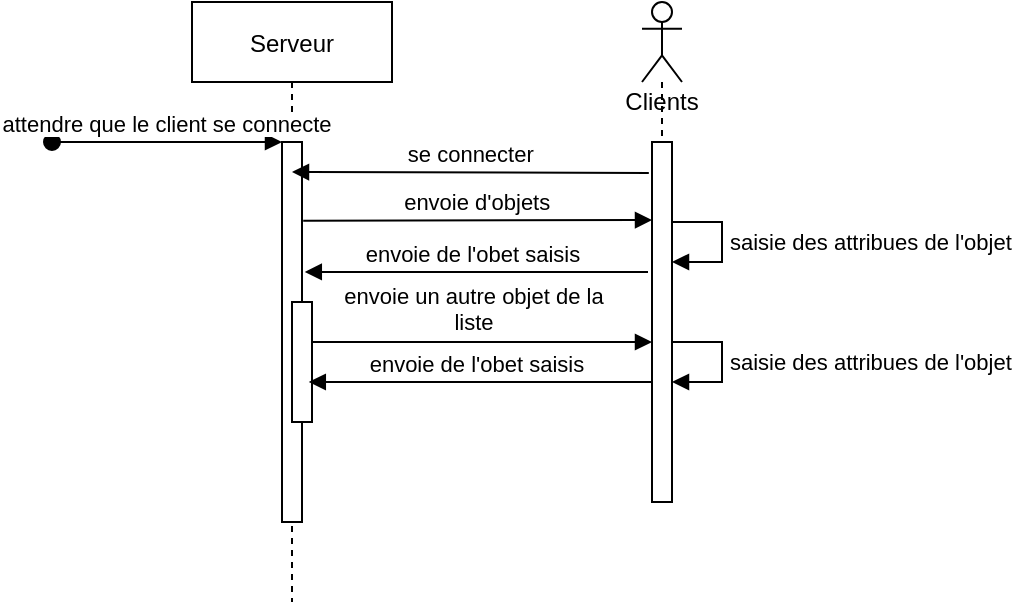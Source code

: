 <mxfile version="13.10.6" type="device"><diagram id="kgpKYQtTHZ0yAKxKKP6v" name="Page-1"><mxGraphModel dx="1038" dy="523" grid="1" gridSize="10" guides="1" tooltips="1" connect="1" arrows="1" fold="1" page="1" pageScale="1" pageWidth="850" pageHeight="1100" math="0" shadow="0"><root><mxCell id="0"/><mxCell id="1" parent="0"/><mxCell id="3nuBFxr9cyL0pnOWT2aG-1" value="Serveur" style="shape=umlLifeline;perimeter=lifelinePerimeter;container=1;collapsible=0;recursiveResize=0;rounded=0;shadow=0;strokeWidth=1;" parent="1" vertex="1"><mxGeometry x="120" y="80" width="100" height="300" as="geometry"/></mxCell><mxCell id="3nuBFxr9cyL0pnOWT2aG-2" value="" style="points=[];perimeter=orthogonalPerimeter;rounded=0;shadow=0;strokeWidth=1;" parent="3nuBFxr9cyL0pnOWT2aG-1" vertex="1"><mxGeometry x="45" y="70" width="10" height="190" as="geometry"/></mxCell><mxCell id="3nuBFxr9cyL0pnOWT2aG-3" value="attendre que le client se connecte" style="verticalAlign=bottom;startArrow=oval;endArrow=block;startSize=8;shadow=0;strokeWidth=1;" parent="3nuBFxr9cyL0pnOWT2aG-1" target="3nuBFxr9cyL0pnOWT2aG-2" edge="1"><mxGeometry relative="1" as="geometry"><mxPoint x="-70" y="70" as="sourcePoint"/></mxGeometry></mxCell><mxCell id="3nuBFxr9cyL0pnOWT2aG-9" value="se connecter" style="verticalAlign=bottom;endArrow=block;shadow=0;strokeWidth=1;exitX=-0.16;exitY=0.086;exitDx=0;exitDy=0;exitPerimeter=0;" parent="1" source="FYrqySnDZE2lcCVL2bK9-7" edge="1"><mxGeometry relative="1" as="geometry"><mxPoint x="345" y="200" as="sourcePoint"/><mxPoint x="170" y="165" as="targetPoint"/></mxGeometry></mxCell><mxCell id="FYrqySnDZE2lcCVL2bK9-6" value="Clients" style="shape=umlLifeline;participant=umlActor;perimeter=lifelinePerimeter;whiteSpace=wrap;html=1;container=1;collapsible=0;recursiveResize=0;verticalAlign=top;spacingTop=36;outlineConnect=0;" parent="1" vertex="1"><mxGeometry x="345" y="80" width="20" height="70" as="geometry"/></mxCell><mxCell id="FYrqySnDZE2lcCVL2bK9-7" value="" style="html=1;points=[];perimeter=orthogonalPerimeter;" parent="1" vertex="1"><mxGeometry x="350" y="150" width="10" height="180" as="geometry"/></mxCell><mxCell id="FYrqySnDZE2lcCVL2bK9-11" value="envoie d'objets" style="verticalAlign=bottom;endArrow=block;shadow=0;strokeWidth=1;exitX=1.06;exitY=0.207;exitDx=0;exitDy=0;exitPerimeter=0;" parent="1" source="3nuBFxr9cyL0pnOWT2aG-2" edge="1"><mxGeometry relative="1" as="geometry"><mxPoint x="174.2" y="239.5" as="sourcePoint"/><mxPoint x="350" y="189" as="targetPoint"/></mxGeometry></mxCell><mxCell id="FYrqySnDZE2lcCVL2bK9-13" value="envoie de l'obet saisis " style="verticalAlign=bottom;endArrow=block;shadow=0;strokeWidth=1;entryX=1.14;entryY=0.342;entryDx=0;entryDy=0;entryPerimeter=0;" parent="1" target="3nuBFxr9cyL0pnOWT2aG-2" edge="1"><mxGeometry relative="1" as="geometry"><mxPoint x="348" y="215" as="sourcePoint"/><mxPoint x="180" y="241" as="targetPoint"/></mxGeometry></mxCell><mxCell id="FYrqySnDZE2lcCVL2bK9-14" value="" style="html=1;points=[];perimeter=orthogonalPerimeter;" parent="1" vertex="1"><mxGeometry x="170" y="230" width="10" height="60" as="geometry"/></mxCell><mxCell id="FYrqySnDZE2lcCVL2bK9-16" value=" envoie un autre objet de la&#10;liste" style="verticalAlign=bottom;endArrow=block;shadow=0;strokeWidth=1;" parent="1" edge="1"><mxGeometry x="-0.045" y="1" relative="1" as="geometry"><mxPoint x="180" y="250" as="sourcePoint"/><mxPoint x="350" y="250" as="targetPoint"/><mxPoint as="offset"/></mxGeometry></mxCell><mxCell id="FYrqySnDZE2lcCVL2bK9-18" value="saisie des attribues de l'objet" style="edgeStyle=orthogonalEdgeStyle;html=1;align=left;spacingLeft=2;endArrow=block;rounded=0;" parent="1" target="FYrqySnDZE2lcCVL2bK9-7" edge="1"><mxGeometry relative="1" as="geometry"><mxPoint x="360" y="190" as="sourcePoint"/><Array as="points"><mxPoint x="385" y="190"/><mxPoint x="385" y="210"/></Array><mxPoint x="365" y="210" as="targetPoint"/></mxGeometry></mxCell><mxCell id="FYrqySnDZE2lcCVL2bK9-20" value="saisie des attribues de l'objet" style="edgeStyle=orthogonalEdgeStyle;html=1;align=left;spacingLeft=2;endArrow=block;rounded=0;" parent="1" edge="1"><mxGeometry relative="1" as="geometry"><mxPoint x="360" y="250" as="sourcePoint"/><Array as="points"><mxPoint x="385" y="250"/><mxPoint x="385" y="270"/></Array><mxPoint x="360" y="270" as="targetPoint"/></mxGeometry></mxCell><mxCell id="FYrqySnDZE2lcCVL2bK9-21" value="envoie de l'obet saisis " style="verticalAlign=bottom;endArrow=block;shadow=0;strokeWidth=1;entryX=1.14;entryY=0.342;entryDx=0;entryDy=0;entryPerimeter=0;" parent="1" edge="1"><mxGeometry relative="1" as="geometry"><mxPoint x="350" y="270.02" as="sourcePoint"/><mxPoint x="178.4" y="270" as="targetPoint"/></mxGeometry></mxCell></root></mxGraphModel></diagram></mxfile>